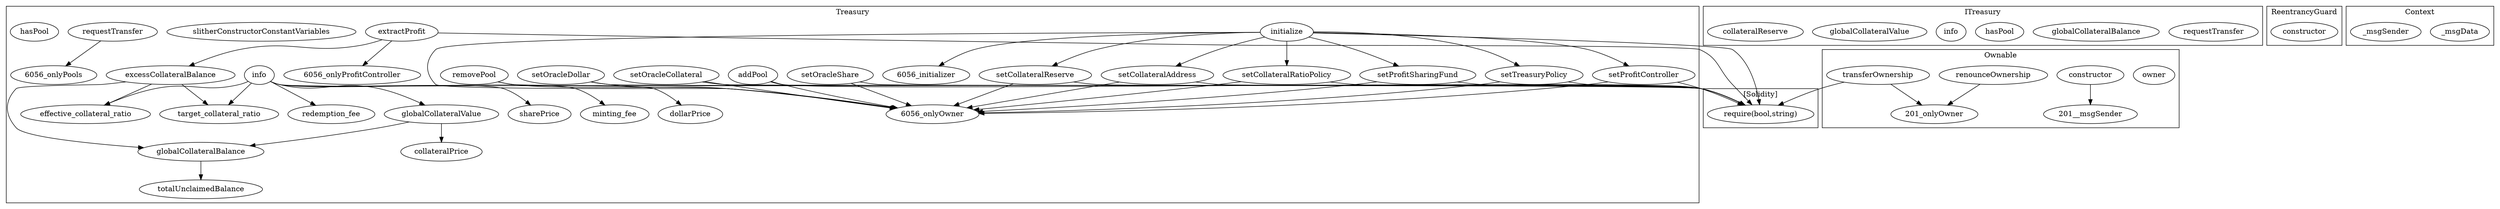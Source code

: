 strict digraph {
subgraph cluster_6056_Treasury {
label = "Treasury"
"6056_setCollateralReserve" [label="setCollateralReserve"]
"6056_effective_collateral_ratio" [label="effective_collateral_ratio"]
"6056_globalCollateralValue" [label="globalCollateralValue"]
"6056_excessCollateralBalance" [label="excessCollateralBalance"]
"6056_setProfitSharingFund" [label="setProfitSharingFund"]
"6056_setTreasuryPolicy" [label="setTreasuryPolicy"]
"6056_collateralPrice" [label="collateralPrice"]
"6056_setOracleShare" [label="setOracleShare"]
"6056_setCollateralAddress" [label="setCollateralAddress"]
"6056_initialize" [label="initialize"]
"6056_info" [label="info"]
"6056_target_collateral_ratio" [label="target_collateral_ratio"]
"6056_sharePrice" [label="sharePrice"]
"6056_minting_fee" [label="minting_fee"]
"6056_dollarPrice" [label="dollarPrice"]
"6056_setCollateralRatioPolicy" [label="setCollateralRatioPolicy"]
"6056_totalUnclaimedBalance" [label="totalUnclaimedBalance"]
"6056_globalCollateralBalance" [label="globalCollateralBalance"]
"6056_setOracleCollateral" [label="setOracleCollateral"]
"6056_extractProfit" [label="extractProfit"]
"6056_setOracleDollar" [label="setOracleDollar"]
"6056_addPool" [label="addPool"]
"6056_setProfitController" [label="setProfitController"]
"6056_slitherConstructorConstantVariables" [label="slitherConstructorConstantVariables"]
"6056_redemption_fee" [label="redemption_fee"]
"6056_requestTransfer" [label="requestTransfer"]
"6056_removePool" [label="removePool"]
"6056_hasPool" [label="hasPool"]
"6056_setOracleShare" -> "6056_onlyOwner"
"6056_setCollateralRatioPolicy" -> "6056_onlyOwner"
"6056_initialize" -> "6056_setTreasuryPolicy"
"6056_initialize" -> "6056_setProfitSharingFund"
"6056_extractProfit" -> "6056_onlyProfitController"
"6056_setCollateralReserve" -> "6056_onlyOwner"
"6056_setProfitSharingFund" -> "6056_onlyOwner"
"6056_globalCollateralValue" -> "6056_globalCollateralBalance"
"6056_excessCollateralBalance" -> "6056_effective_collateral_ratio"
"6056_excessCollateralBalance" -> "6056_globalCollateralBalance"
"6056_initialize" -> "6056_setCollateralAddress"
"6056_setOracleDollar" -> "6056_onlyOwner"
"6056_info" -> "6056_dollarPrice"
"6056_initialize" -> "6056_initializer"
"6056_info" -> "6056_target_collateral_ratio"
"6056_globalCollateralBalance" -> "6056_totalUnclaimedBalance"
"6056_removePool" -> "6056_onlyOwner"
"6056_initialize" -> "6056_setCollateralRatioPolicy"
"6056_info" -> "6056_globalCollateralValue"
"6056_setOracleCollateral" -> "6056_onlyOwner"
"6056_initialize" -> "6056_setProfitController"
"6056_setTreasuryPolicy" -> "6056_onlyOwner"
"6056_info" -> "6056_minting_fee"
"6056_setProfitController" -> "6056_onlyOwner"
"6056_globalCollateralValue" -> "6056_collateralPrice"
"6056_initialize" -> "6056_onlyOwner"
"6056_setCollateralAddress" -> "6056_onlyOwner"
"6056_requestTransfer" -> "6056_onlyPools"
"6056_extractProfit" -> "6056_excessCollateralBalance"
"6056_info" -> "6056_effective_collateral_ratio"
"6056_excessCollateralBalance" -> "6056_target_collateral_ratio"
"6056_initialize" -> "6056_setCollateralReserve"
"6056_info" -> "6056_redemption_fee"
"6056_info" -> "6056_sharePrice"
"6056_addPool" -> "6056_onlyOwner"
}subgraph cluster_201_Ownable {
label = "Ownable"
"201_owner" [label="owner"]
"201_constructor" [label="constructor"]
"201_renounceOwnership" [label="renounceOwnership"]
"201_transferOwnership" [label="transferOwnership"]
"201_transferOwnership" -> "201_onlyOwner"
"201_renounceOwnership" -> "201_onlyOwner"
"201_constructor" -> "201__msgSender"
}subgraph cluster_7181_ITreasury {
label = "ITreasury"
"7181_requestTransfer" [label="requestTransfer"]
"7181_globalCollateralBalance" [label="globalCollateralBalance"]
"7181_hasPool" [label="hasPool"]
"7181_info" [label="info"]
"7181_globalCollateralValue" [label="globalCollateralValue"]
"7181_collateralReserve" [label="collateralReserve"]
}subgraph cluster_241_ReentrancyGuard {
label = "ReentrancyGuard"
"241_constructor" [label="constructor"]
}subgraph cluster_1394_Context {
label = "Context"
"1394__msgData" [label="_msgData"]
"1394__msgSender" [label="_msgSender"]
}subgraph cluster_solidity {
label = "[Solidity]"
"require(bool,string)" 
"6056_addPool" -> "require(bool,string)"
"6056_removePool" -> "require(bool,string)"
"6056_setTreasuryPolicy" -> "require(bool,string)"
"6056_setOracleDollar" -> "require(bool,string)"
"6056_initialize" -> "require(bool,string)"
"6056_setCollateralRatioPolicy" -> "require(bool,string)"
"6056_setProfitSharingFund" -> "require(bool,string)"
"6056_setProfitController" -> "require(bool,string)"
"6056_setOracleCollateral" -> "require(bool,string)"
"6056_setCollateralReserve" -> "require(bool,string)"
"201_transferOwnership" -> "require(bool,string)"
"6056_setOracleShare" -> "require(bool,string)"
"6056_setCollateralAddress" -> "require(bool,string)"
"6056_extractProfit" -> "require(bool,string)"
}
}